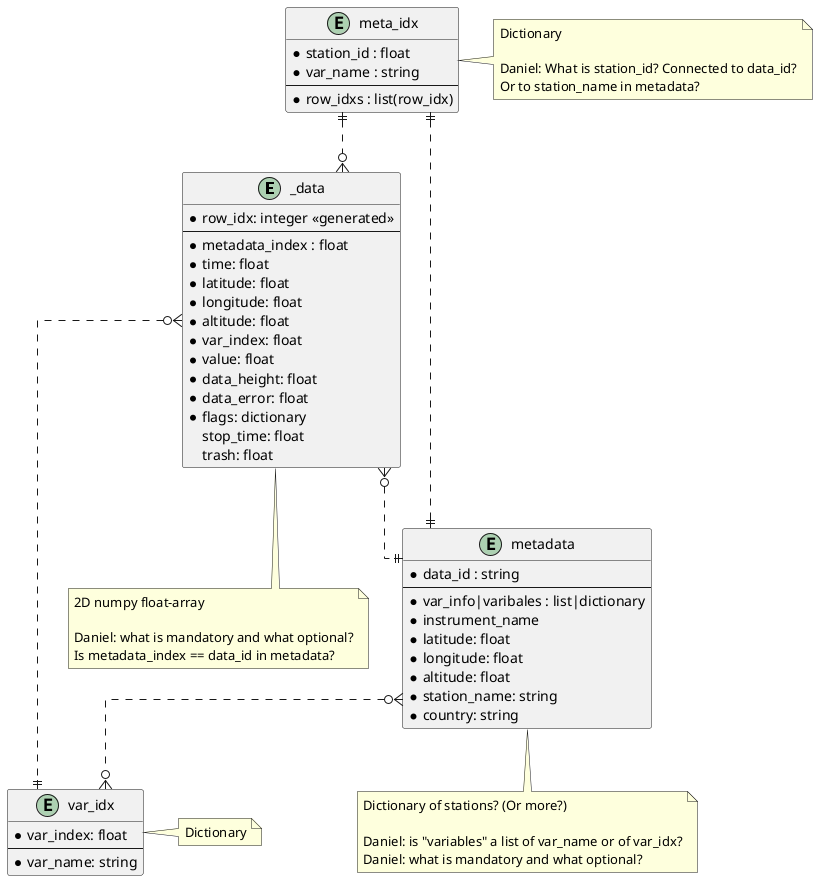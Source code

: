 @startuml
' hide the spot
' hide circle

' avoid problems with angled crows feet
skinparam linetype ortho

entity "_data" {
  *row_idx: integer <<generated>>
  --
  *metadata_index : float
  *time: float
  *latitude: float
  *longitude: float
  *altitude: float
  *var_index: float
  *value: float
  *data_height: float
  *data_error: float
  *flags: dictionary
  stop_time: float
  trash: float
}
note bottom of _data
2D numpy float-array

Daniel: what is mandatory and what optional?
Is metadata_index == data_id in metadata?
end note

entity "metadata" {
  *data_id : string
  --
  *var_info|varibales : list|dictionary
  *instrument_name
  *latitude: float
  *longitude: float
  *altitude: float
  *station_name: string
  *country: string
}
note bottom of metadata
Dictionary of stations? (Or more?)

Daniel: is "variables" a list of var_name or of var_idx?
Daniel: what is mandatory and what optional?
end note

entity "meta_idx" {
  *station_id : float
  *var_name : string
  --
  *row_idxs : list(row_idx)
}
note right of meta_idx
Dictionary

Daniel: What is station_id? Connected to data_id?
Or to station_name in metadata?
end note

entity "var_idx" {
  *var_index: float
  --
  *var_name: string
}
note right of var_idx
Dictionary
end note

_data }o..|| metadata
_data }o..|| var_idx
meta_idx ||..o{ _data
metadata }o..o{ var_idx
meta_idx ||..|| metadata
'_data |o..o{
@enduml

